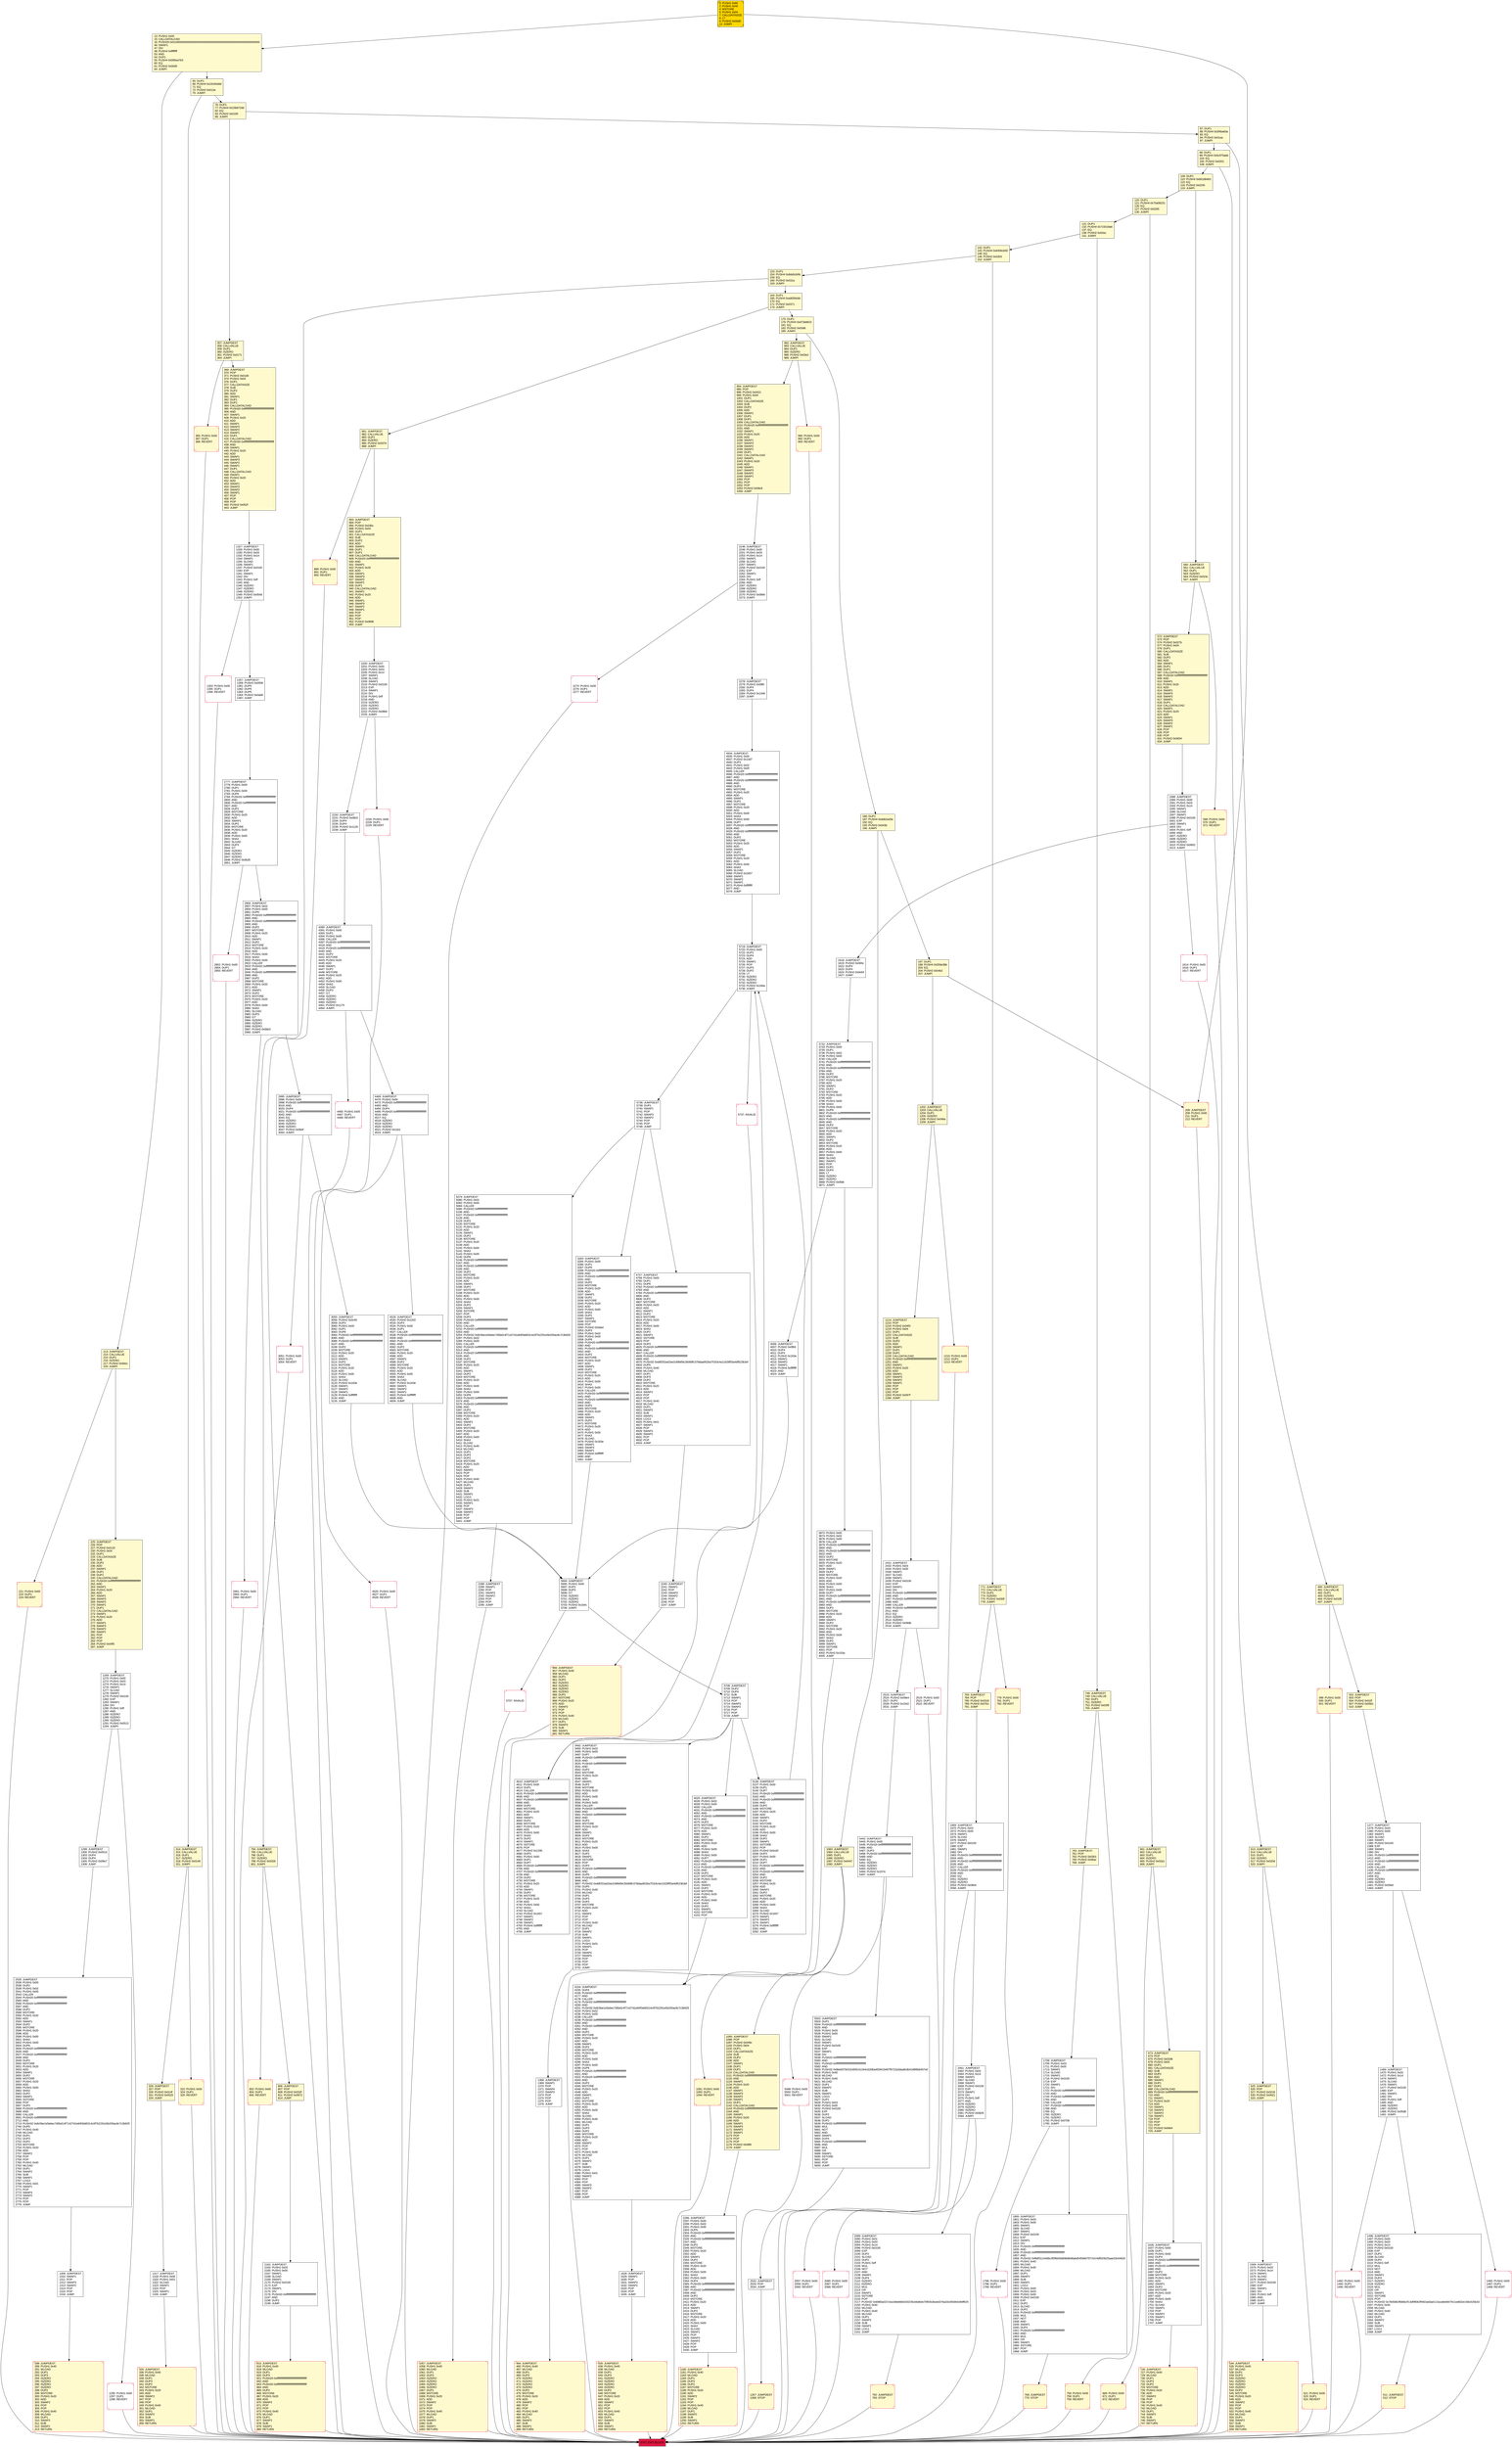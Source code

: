 digraph G {
bgcolor=transparent rankdir=UD;
node [shape=box style=filled color=black fillcolor=white fontname=arial fontcolor=black];
153 [label="153: DUP1\l154: PUSH4 0x8da5cb5b\l159: EQ\l160: PUSH2 0x031a\l163: JUMPI\l" fillcolor=lemonchiffon ];
4529 [label="4529: JUMPDEST\l4530: PUSH2 0x1202\l4533: DUP3\l4534: PUSH1 0x00\l4536: DUP1\l4537: CALLER\l4538: PUSH20 0xffffffffffffffffffffffffffffffffffffffff\l4559: AND\l4560: PUSH20 0xffffffffffffffffffffffffffffffffffffffff\l4581: AND\l4582: DUP2\l4583: MSTORE\l4584: PUSH1 0x20\l4586: ADD\l4587: SWAP1\l4588: DUP2\l4589: MSTORE\l4590: PUSH1 0x20\l4592: ADD\l4593: PUSH1 0x00\l4595: SHA3\l4596: SLOAD\l4597: PUSH2 0x163e\l4600: SWAP1\l4601: SWAP2\l4602: SWAP1\l4603: PUSH4 0xffffffff\l4608: AND\l4609: JUMP\l" ];
213 [label="213: JUMPDEST\l214: CALLVALUE\l215: DUP1\l216: ISZERO\l217: PUSH2 0x00e1\l220: JUMPI\l" fillcolor=lemonchiffon ];
1269 [label="1269: JUMPDEST\l1270: PUSH1 0x00\l1272: PUSH1 0x03\l1274: PUSH1 0x14\l1276: SWAP1\l1277: SLOAD\l1278: SWAP1\l1279: PUSH2 0x0100\l1282: EXP\l1283: SWAP1\l1284: DIV\l1285: PUSH1 0xff\l1287: AND\l1288: ISZERO\l1289: ISZERO\l1290: ISZERO\l1291: PUSH2 0x0513\l1294: JUMPI\l" ];
4525 [label="4525: PUSH1 0x00\l4527: DUP1\l4528: REVERT\l" shape=Msquare color=crimson ];
2991 [label="2991: PUSH1 0x00\l2993: DUP1\l2994: REVERT\l" shape=Msquare color=crimson ];
2226 [label="2226: PUSH1 0x00\l2228: DUP1\l2229: REVERT\l" shape=Msquare color=crimson ];
13 [label="13: PUSH1 0x00\l15: CALLDATALOAD\l16: PUSH29 0x0100000000000000000000000000000000000000000000000000000000\l46: SWAP1\l47: DIV\l48: PUSH4 0xffffffff\l53: AND\l54: DUP1\l55: PUSH4 0x095ea7b3\l60: EQ\l61: PUSH2 0x00d5\l64: JUMPI\l" fillcolor=lemonchiffon ];
175 [label="175: DUP1\l176: PUSH4 0xd73dd623\l181: EQ\l182: PUSH2 0x03d6\l185: JUMPI\l" fillcolor=lemonchiffon ];
1465 [label="1465: PUSH1 0x00\l1467: DUP1\l1468: REVERT\l" shape=Msquare color=crimson ];
513 [label="513: JUMPDEST\l514: CALLVALUE\l515: DUP1\l516: ISZERO\l517: PUSH2 0x020d\l520: JUMPI\l" fillcolor=lemonchiffon ];
1210 [label="1210: PUSH1 0x00\l1212: DUP1\l1213: REVERT\l" fillcolor=lemonchiffon shape=Msquare color=crimson ];
288 [label="288: JUMPDEST\l289: PUSH1 0x40\l291: MLOAD\l292: DUP1\l293: DUP3\l294: ISZERO\l295: ISZERO\l296: ISZERO\l297: ISZERO\l298: DUP2\l299: MSTORE\l300: PUSH1 0x20\l302: ADD\l303: SWAP2\l304: POP\l305: POP\l306: PUSH1 0x40\l308: MLOAD\l309: DUP1\l310: SWAP2\l311: SUB\l312: SWAP1\l313: RETURN\l" fillcolor=lemonchiffon shape=Msquare color=crimson ];
1057 [label="1057: JUMPDEST\l1058: PUSH1 0x40\l1060: MLOAD\l1061: DUP1\l1062: DUP3\l1063: ISZERO\l1064: ISZERO\l1065: ISZERO\l1066: ISZERO\l1067: DUP2\l1068: MSTORE\l1069: PUSH1 0x20\l1071: ADD\l1072: SWAP2\l1073: POP\l1074: POP\l1075: PUSH1 0x40\l1077: MLOAD\l1078: DUP1\l1079: SWAP2\l1080: SUB\l1081: SWAP1\l1082: RETURN\l" fillcolor=lemonchiffon shape=Msquare color=crimson ];
1368 [label="1368: JUMPDEST\l1369: SWAP1\l1370: POP\l1371: SWAP4\l1372: SWAP3\l1373: POP\l1374: POP\l1375: POP\l1376: JUMP\l" ];
4469 [label="4469: JUMPDEST\l4470: PUSH1 0x00\l4472: PUSH20 0xffffffffffffffffffffffffffffffffffffffff\l4493: AND\l4494: DUP4\l4495: PUSH20 0xffffffffffffffffffffffffffffffffffffffff\l4516: AND\l4517: EQ\l4518: ISZERO\l4519: ISZERO\l4520: ISZERO\l4521: PUSH2 0x11b1\l4524: JUMPI\l" ];
2535 [label="2535: JUMPDEST\l2536: PUSH1 0x00\l2538: DUP2\l2539: PUSH1 0x02\l2541: PUSH1 0x00\l2543: CALLER\l2544: PUSH20 0xffffffffffffffffffffffffffffffffffffffff\l2565: AND\l2566: PUSH20 0xffffffffffffffffffffffffffffffffffffffff\l2587: AND\l2588: DUP2\l2589: MSTORE\l2590: PUSH1 0x20\l2592: ADD\l2593: SWAP1\l2594: DUP2\l2595: MSTORE\l2596: PUSH1 0x20\l2598: ADD\l2599: PUSH1 0x00\l2601: SHA3\l2602: PUSH1 0x00\l2604: DUP6\l2605: PUSH20 0xffffffffffffffffffffffffffffffffffffffff\l2626: AND\l2627: PUSH20 0xffffffffffffffffffffffffffffffffffffffff\l2648: AND\l2649: DUP2\l2650: MSTORE\l2651: PUSH1 0x20\l2653: ADD\l2654: SWAP1\l2655: DUP2\l2656: MSTORE\l2657: PUSH1 0x20\l2659: ADD\l2660: PUSH1 0x00\l2662: SHA3\l2663: DUP2\l2664: SWAP1\l2665: SSTORE\l2666: POP\l2667: DUP3\l2668: PUSH20 0xffffffffffffffffffffffffffffffffffffffff\l2689: AND\l2690: CALLER\l2691: PUSH20 0xffffffffffffffffffffffffffffffffffffffff\l2712: AND\l2713: PUSH32 0x8c5be1e5ebec7d5bd14f71427d1e84f3dd0314c0f7b2291e5b200ac8c7c3b925\l2746: DUP5\l2747: PUSH1 0x40\l2749: MLOAD\l2750: DUP1\l2751: DUP3\l2752: DUP2\l2753: MSTORE\l2754: PUSH1 0x20\l2756: ADD\l2757: SWAP2\l2758: POP\l2759: POP\l2760: PUSH1 0x40\l2762: MLOAD\l2763: DUP1\l2764: SWAP2\l2765: SUB\l2766: SWAP1\l2767: LOG3\l2768: PUSH1 0x01\l2770: SWAP1\l2771: POP\l2772: SWAP3\l2773: SWAP2\l2774: POP\l2775: POP\l2776: JUMP\l" ];
164 [label="164: DUP1\l165: PUSH4 0xa9059cbb\l170: EQ\l171: PUSH2 0x0371\l174: JUMPI\l" fillcolor=lemonchiffon ];
673 [label="673: JUMPDEST\l674: POP\l675: PUSH2 0x02d6\l678: PUSH1 0x04\l680: DUP1\l681: CALLDATASIZE\l682: SUB\l683: DUP2\l684: ADD\l685: SWAP1\l686: DUP1\l687: DUP1\l688: CALLDATALOAD\l689: PUSH20 0xffffffffffffffffffffffffffffffffffffffff\l710: AND\l711: SWAP1\l712: PUSH1 0x20\l714: ADD\l715: SWAP1\l716: SWAP3\l717: SWAP2\l718: SWAP1\l719: POP\l720: POP\l721: POP\l722: PUSH2 0x0664\l725: JUMP\l" fillcolor=lemonchiffon ];
534 [label="534: JUMPDEST\l535: PUSH1 0x40\l537: MLOAD\l538: DUP1\l539: DUP3\l540: ISZERO\l541: ISZERO\l542: ISZERO\l543: ISZERO\l544: DUP2\l545: MSTORE\l546: PUSH1 0x20\l548: ADD\l549: SWAP2\l550: POP\l551: POP\l552: PUSH1 0x40\l554: MLOAD\l555: DUP1\l556: SWAP2\l557: SUB\l558: SWAP1\l559: RETURN\l" fillcolor=lemonchiffon shape=Msquare color=crimson ];
1708 [label="1708: JUMPDEST\l1709: PUSH1 0x03\l1711: PUSH1 0x00\l1713: SWAP1\l1714: SLOAD\l1715: SWAP1\l1716: PUSH2 0x0100\l1719: EXP\l1720: SWAP1\l1721: DIV\l1722: PUSH20 0xffffffffffffffffffffffffffffffffffffffff\l1743: AND\l1744: PUSH20 0xffffffffffffffffffffffffffffffffffffffff\l1765: AND\l1766: CALLER\l1767: PUSH20 0xffffffffffffffffffffffffffffffffffffffff\l1788: AND\l1789: EQ\l1790: ISZERO\l1791: ISZERO\l1792: PUSH2 0x0708\l1795: JUMPI\l" ];
1180 [label="1180: JUMPDEST\l1181: PUSH1 0x40\l1183: MLOAD\l1184: DUP1\l1185: DUP3\l1186: DUP2\l1187: MSTORE\l1188: PUSH1 0x20\l1190: ADD\l1191: SWAP2\l1192: POP\l1193: POP\l1194: PUSH1 0x40\l1196: MLOAD\l1197: DUP1\l1198: SWAP2\l1199: SUB\l1200: SWAP1\l1201: RETURN\l" fillcolor=lemonchiffon shape=Msquare color=crimson ];
4006 [label="4006: JUMPDEST\l4007: PUSH2 0x0fb9\l4010: DUP4\l4011: DUP3\l4012: PUSH2 0x163e\l4015: SWAP1\l4016: SWAP2\l4017: SWAP1\l4018: PUSH4 0xffffffff\l4023: AND\l4024: JUMP\l" ];
2278 [label="2278: JUMPDEST\l2279: PUSH2 0x08f0\l2282: DUP4\l2283: DUP4\l2284: PUSH2 0x1346\l2287: JUMP\l" ];
771 [label="771: JUMPDEST\l772: CALLVALUE\l773: DUP1\l774: ISZERO\l775: PUSH2 0x030f\l778: JUMPI\l" fillcolor=lemonchiffon ];
1377 [label="1377: JUMPDEST\l1378: PUSH1 0x03\l1380: PUSH1 0x00\l1382: SWAP1\l1383: SLOAD\l1384: SWAP1\l1385: PUSH2 0x0100\l1388: EXP\l1389: SWAP1\l1390: DIV\l1391: PUSH20 0xffffffffffffffffffffffffffffffffffffffff\l1412: AND\l1413: PUSH20 0xffffffffffffffffffffffffffffffffffffffff\l1434: AND\l1435: CALLER\l1436: PUSH20 0xffffffffffffffffffffffffffffffffffffffff\l1457: AND\l1458: EQ\l1459: ISZERO\l1460: ISZERO\l1461: PUSH2 0x05bd\l1464: JUMPI\l" ];
5079 [label="5079: JUMPDEST\l5080: PUSH1 0x02\l5082: PUSH1 0x00\l5084: CALLER\l5085: PUSH20 0xffffffffffffffffffffffffffffffffffffffff\l5106: AND\l5107: PUSH20 0xffffffffffffffffffffffffffffffffffffffff\l5128: AND\l5129: DUP2\l5130: MSTORE\l5131: PUSH1 0x20\l5133: ADD\l5134: SWAP1\l5135: DUP2\l5136: MSTORE\l5137: PUSH1 0x20\l5139: ADD\l5140: PUSH1 0x00\l5142: SHA3\l5143: PUSH1 0x00\l5145: DUP6\l5146: PUSH20 0xffffffffffffffffffffffffffffffffffffffff\l5167: AND\l5168: PUSH20 0xffffffffffffffffffffffffffffffffffffffff\l5189: AND\l5190: DUP2\l5191: MSTORE\l5192: PUSH1 0x20\l5194: ADD\l5195: SWAP1\l5196: DUP2\l5197: MSTORE\l5198: PUSH1 0x20\l5200: ADD\l5201: PUSH1 0x00\l5203: SHA3\l5204: DUP2\l5205: SWAP1\l5206: SSTORE\l5207: POP\l5208: DUP3\l5209: PUSH20 0xffffffffffffffffffffffffffffffffffffffff\l5230: AND\l5231: CALLER\l5232: PUSH20 0xffffffffffffffffffffffffffffffffffffffff\l5253: AND\l5254: PUSH32 0x8c5be1e5ebec7d5bd14f71427d1e84f3dd0314c0f7b2291e5b200ac8c7c3b925\l5287: PUSH1 0x02\l5289: PUSH1 0x00\l5291: CALLER\l5292: PUSH20 0xffffffffffffffffffffffffffffffffffffffff\l5313: AND\l5314: PUSH20 0xffffffffffffffffffffffffffffffffffffffff\l5335: AND\l5336: DUP2\l5337: MSTORE\l5338: PUSH1 0x20\l5340: ADD\l5341: SWAP1\l5342: DUP2\l5343: MSTORE\l5344: PUSH1 0x20\l5346: ADD\l5347: PUSH1 0x00\l5349: SHA3\l5350: PUSH1 0x00\l5352: DUP8\l5353: PUSH20 0xffffffffffffffffffffffffffffffffffffffff\l5374: AND\l5375: PUSH20 0xffffffffffffffffffffffffffffffffffffffff\l5396: AND\l5397: DUP2\l5398: MSTORE\l5399: PUSH1 0x20\l5401: ADD\l5402: SWAP1\l5403: DUP2\l5404: MSTORE\l5405: PUSH1 0x20\l5407: ADD\l5408: PUSH1 0x00\l5410: SHA3\l5411: SLOAD\l5412: PUSH1 0x40\l5414: MLOAD\l5415: DUP1\l5416: DUP3\l5417: DUP2\l5418: MSTORE\l5419: PUSH1 0x20\l5421: ADD\l5422: SWAP2\l5423: POP\l5424: POP\l5425: PUSH1 0x40\l5427: MLOAD\l5428: DUP1\l5429: SWAP2\l5430: SUB\l5431: SWAP1\l5432: LOG3\l5433: PUSH1 0x01\l5435: SWAP1\l5436: POP\l5437: SWAP3\l5438: SWAP2\l5439: POP\l5440: POP\l5441: JUMP\l" ];
669 [label="669: PUSH1 0x00\l671: DUP1\l672: REVERT\l" fillcolor=lemonchiffon shape=Msquare color=crimson ];
2089 [label="2089: JUMPDEST\l2090: PUSH1 0x01\l2092: PUSH1 0x03\l2094: PUSH1 0x14\l2096: PUSH2 0x0100\l2099: EXP\l2100: DUP2\l2101: SLOAD\l2102: DUP2\l2103: PUSH1 0xff\l2105: MUL\l2106: NOT\l2107: AND\l2108: SWAP1\l2109: DUP4\l2110: ISZERO\l2111: ISZERO\l2112: MUL\l2113: OR\l2114: SWAP1\l2115: SSTORE\l2116: POP\l2117: PUSH32 0x6985a02210a168e66602d3235cb6db0e70f92b3ba4d376a33c0f3d9434bff625\l2150: PUSH1 0x40\l2152: MLOAD\l2153: PUSH1 0x40\l2155: MLOAD\l2156: DUP1\l2157: SWAP2\l2158: SUB\l2159: SWAP1\l2160: LOG1\l2161: JUMP\l" ];
3283 [label="3283: JUMPDEST\l3284: PUSH1 0x00\l3286: DUP1\l3287: DUP6\l3288: PUSH20 0xffffffffffffffffffffffffffffffffffffffff\l3309: AND\l3310: PUSH20 0xffffffffffffffffffffffffffffffffffffffff\l3331: AND\l3332: DUP2\l3333: MSTORE\l3334: PUSH1 0x20\l3336: ADD\l3337: SWAP1\l3338: DUP2\l3339: MSTORE\l3340: PUSH1 0x20\l3342: ADD\l3343: PUSH1 0x00\l3345: SHA3\l3346: DUP2\l3347: SWAP1\l3348: SSTORE\l3349: POP\l3350: PUSH2 0x0da4\l3353: DUP3\l3354: PUSH1 0x02\l3356: PUSH1 0x00\l3358: DUP8\l3359: PUSH20 0xffffffffffffffffffffffffffffffffffffffff\l3380: AND\l3381: PUSH20 0xffffffffffffffffffffffffffffffffffffffff\l3402: AND\l3403: DUP2\l3404: MSTORE\l3405: PUSH1 0x20\l3407: ADD\l3408: SWAP1\l3409: DUP2\l3410: MSTORE\l3411: PUSH1 0x20\l3413: ADD\l3414: PUSH1 0x00\l3416: SHA3\l3417: PUSH1 0x00\l3419: CALLER\l3420: PUSH20 0xffffffffffffffffffffffffffffffffffffffff\l3441: AND\l3442: PUSH20 0xffffffffffffffffffffffffffffffffffffffff\l3463: AND\l3464: DUP2\l3465: MSTORE\l3466: PUSH1 0x20\l3468: ADD\l3469: SWAP1\l3470: DUP2\l3471: MSTORE\l3472: PUSH1 0x20\l3474: ADD\l3475: PUSH1 0x00\l3477: SHA3\l3478: SLOAD\l3479: PUSH2 0x163e\l3482: SWAP1\l3483: SWAP2\l3484: SWAP1\l3485: PUSH4 0xffffffff\l3490: AND\l3491: JUMP\l" ];
87 [label="87: DUP1\l88: PUSH4 0x3f4ba83a\l93: EQ\l94: PUSH2 0x01ea\l97: JUMPI\l" fillcolor=lemonchiffon ];
2995 [label="2995: JUMPDEST\l2996: PUSH1 0x00\l2998: PUSH20 0xffffffffffffffffffffffffffffffffffffffff\l3019: AND\l3020: DUP4\l3021: PUSH20 0xffffffffffffffffffffffffffffffffffffffff\l3042: AND\l3043: EQ\l3044: ISZERO\l3045: ISZERO\l3046: ISZERO\l3047: PUSH2 0x0bef\l3050: JUMPI\l" ];
369 [label="369: JUMPDEST\l370: POP\l371: PUSH2 0x01d0\l374: PUSH1 0x04\l376: DUP1\l377: CALLDATASIZE\l378: SUB\l379: DUP2\l380: ADD\l381: SWAP1\l382: DUP1\l383: DUP1\l384: CALLDATALOAD\l385: PUSH20 0xffffffffffffffffffffffffffffffffffffffff\l406: AND\l407: SWAP1\l408: PUSH1 0x20\l410: ADD\l411: SWAP1\l412: SWAP3\l413: SWAP2\l414: SWAP1\l415: DUP1\l416: CALLDATALOAD\l417: PUSH20 0xffffffffffffffffffffffffffffffffffffffff\l438: AND\l439: SWAP1\l440: PUSH1 0x20\l442: ADD\l443: SWAP1\l444: SWAP3\l445: SWAP2\l446: SWAP1\l447: DUP1\l448: CALLDATALOAD\l449: SWAP1\l450: PUSH1 0x20\l452: ADD\l453: SWAP1\l454: SWAP3\l455: SWAP2\l456: SWAP1\l457: POP\l458: POP\l459: POP\l460: PUSH2 0x052f\l463: JUMP\l" fillcolor=lemonchiffon ];
2274 [label="2274: PUSH1 0x00\l2276: DUP1\l2277: REVERT\l" shape=Msquare color=crimson ];
994 [label="994: JUMPDEST\l995: POP\l996: PUSH2 0x0421\l999: PUSH1 0x04\l1001: DUP1\l1002: CALLDATASIZE\l1003: SUB\l1004: DUP2\l1005: ADD\l1006: SWAP1\l1007: DUP1\l1008: DUP1\l1009: CALLDATALOAD\l1010: PUSH20 0xffffffffffffffffffffffffffffffffffffffff\l1031: AND\l1032: SWAP1\l1033: PUSH1 0x20\l1035: ADD\l1036: SWAP1\l1037: SWAP3\l1038: SWAP2\l1039: SWAP1\l1040: DUP1\l1041: CALLDATALOAD\l1042: SWAP1\l1043: PUSH1 0x20\l1045: ADD\l1046: SWAP1\l1047: SWAP3\l1048: SWAP2\l1049: SWAP1\l1050: POP\l1051: POP\l1052: POP\l1053: PUSH2 0x08c8\l1056: JUMP\l" fillcolor=lemonchiffon ];
2777 [label="2777: JUMPDEST\l2778: PUSH1 0x00\l2780: DUP1\l2781: PUSH1 0x00\l2783: DUP6\l2784: PUSH20 0xffffffffffffffffffffffffffffffffffffffff\l2805: AND\l2806: PUSH20 0xffffffffffffffffffffffffffffffffffffffff\l2827: AND\l2828: DUP2\l2829: MSTORE\l2830: PUSH1 0x20\l2832: ADD\l2833: SWAP1\l2834: DUP2\l2835: MSTORE\l2836: PUSH1 0x20\l2838: ADD\l2839: PUSH1 0x00\l2841: SHA3\l2842: SLOAD\l2843: DUP3\l2844: GT\l2845: ISZERO\l2846: ISZERO\l2847: ISZERO\l2848: PUSH2 0x0b28\l2851: JUMPI\l" ];
635 [label="635: JUMPDEST\l636: PUSH1 0x40\l638: MLOAD\l639: DUP1\l640: DUP3\l641: ISZERO\l642: ISZERO\l643: ISZERO\l644: ISZERO\l645: DUP2\l646: MSTORE\l647: PUSH1 0x20\l649: ADD\l650: SWAP2\l651: POP\l652: POP\l653: PUSH1 0x40\l655: MLOAD\l656: DUP1\l657: SWAP2\l658: SUB\l659: SWAP1\l660: RETURN\l" fillcolor=lemonchiffon shape=Msquare color=crimson ];
1569 [label="1569: JUMPDEST\l1570: PUSH1 0x03\l1572: PUSH1 0x14\l1574: SWAP1\l1575: SLOAD\l1576: SWAP1\l1577: PUSH2 0x0100\l1580: EXP\l1581: SWAP1\l1582: DIV\l1583: PUSH1 0xff\l1585: AND\l1586: DUP2\l1587: JUMP\l" ];
3051 [label="3051: PUSH1 0x00\l3053: DUP1\l3054: REVERT\l" shape=Msquare color=crimson ];
3055 [label="3055: JUMPDEST\l3056: PUSH2 0x0c40\l3059: DUP3\l3060: PUSH1 0x00\l3062: DUP1\l3063: DUP8\l3064: PUSH20 0xffffffffffffffffffffffffffffffffffffffff\l3085: AND\l3086: PUSH20 0xffffffffffffffffffffffffffffffffffffffff\l3107: AND\l3108: DUP2\l3109: MSTORE\l3110: PUSH1 0x20\l3112: ADD\l3113: SWAP1\l3114: DUP2\l3115: MSTORE\l3116: PUSH1 0x20\l3118: ADD\l3119: PUSH1 0x00\l3121: SHA3\l3122: SLOAD\l3123: PUSH2 0x163e\l3126: SWAP1\l3127: SWAP2\l3128: SWAP1\l3129: PUSH4 0xffffffff\l3134: AND\l3135: JUMP\l" ];
4757 [label="4757: JUMPDEST\l4758: PUSH1 0x00\l4760: DUP1\l4761: DUP6\l4762: PUSH20 0xffffffffffffffffffffffffffffffffffffffff\l4783: AND\l4784: PUSH20 0xffffffffffffffffffffffffffffffffffffffff\l4805: AND\l4806: DUP2\l4807: MSTORE\l4808: PUSH1 0x20\l4810: ADD\l4811: SWAP1\l4812: DUP2\l4813: MSTORE\l4814: PUSH1 0x20\l4816: ADD\l4817: PUSH1 0x00\l4819: SHA3\l4820: DUP2\l4821: SWAP1\l4822: SSTORE\l4823: POP\l4824: DUP3\l4825: PUSH20 0xffffffffffffffffffffffffffffffffffffffff\l4846: AND\l4847: CALLER\l4848: PUSH20 0xffffffffffffffffffffffffffffffffffffffff\l4869: AND\l4870: PUSH32 0xddf252ad1be2c89b69c2b068fc378daa952ba7f163c4a11628f55a4df523b3ef\l4903: DUP5\l4904: PUSH1 0x40\l4906: MLOAD\l4907: DUP1\l4908: DUP3\l4909: DUP2\l4910: MSTORE\l4911: PUSH1 0x20\l4913: ADD\l4914: SWAP2\l4915: POP\l4916: POP\l4917: PUSH1 0x40\l4919: MLOAD\l4920: DUP1\l4921: SWAP2\l4922: SUB\l4923: SWAP1\l4924: LOG3\l4925: PUSH1 0x01\l4927: SWAP1\l4928: POP\l4929: SWAP3\l4930: SWAP2\l4931: POP\l4932: POP\l4933: JUMP\l" ];
2288 [label="2288: JUMPDEST\l2289: SWAP1\l2290: POP\l2291: SWAP3\l2292: SWAP2\l2293: POP\l2294: POP\l2295: JUMP\l" ];
498 [label="498: PUSH1 0x00\l500: DUP1\l501: REVERT\l" fillcolor=lemonchiffon shape=Msquare color=crimson ];
3492 [label="3492: JUMPDEST\l3493: PUSH1 0x02\l3495: PUSH1 0x00\l3497: DUP7\l3498: PUSH20 0xffffffffffffffffffffffffffffffffffffffff\l3519: AND\l3520: PUSH20 0xffffffffffffffffffffffffffffffffffffffff\l3541: AND\l3542: DUP2\l3543: MSTORE\l3544: PUSH1 0x20\l3546: ADD\l3547: SWAP1\l3548: DUP2\l3549: MSTORE\l3550: PUSH1 0x20\l3552: ADD\l3553: PUSH1 0x00\l3555: SHA3\l3556: PUSH1 0x00\l3558: CALLER\l3559: PUSH20 0xffffffffffffffffffffffffffffffffffffffff\l3580: AND\l3581: PUSH20 0xffffffffffffffffffffffffffffffffffffffff\l3602: AND\l3603: DUP2\l3604: MSTORE\l3605: PUSH1 0x20\l3607: ADD\l3608: SWAP1\l3609: DUP2\l3610: MSTORE\l3611: PUSH1 0x20\l3613: ADD\l3614: PUSH1 0x00\l3616: SHA3\l3617: DUP2\l3618: SWAP1\l3619: SSTORE\l3620: POP\l3621: DUP3\l3622: PUSH20 0xffffffffffffffffffffffffffffffffffffffff\l3643: AND\l3644: DUP5\l3645: PUSH20 0xffffffffffffffffffffffffffffffffffffffff\l3666: AND\l3667: PUSH32 0xddf252ad1be2c89b69c2b068fc378daa952ba7f163c4a11628f55a4df523b3ef\l3700: DUP5\l3701: PUSH1 0x40\l3703: MLOAD\l3704: DUP1\l3705: DUP3\l3706: DUP2\l3707: MSTORE\l3708: PUSH1 0x20\l3710: ADD\l3711: SWAP2\l3712: POP\l3713: POP\l3714: PUSH1 0x40\l3716: MLOAD\l3717: DUP1\l3718: SWAP2\l3719: SUB\l3720: SWAP1\l3721: LOG3\l3722: PUSH1 0x01\l3724: SWAP1\l3725: POP\l3726: SWAP4\l3727: SWAP3\l3728: POP\l3729: POP\l3730: POP\l3731: JUMP\l" ];
756 [label="756: PUSH1 0x00\l758: DUP1\l759: REVERT\l" fillcolor=lemonchiffon shape=Msquare color=crimson ];
760 [label="760: JUMPDEST\l761: POP\l762: PUSH2 0x0301\l765: PUSH2 0x06ac\l768: JUMP\l" fillcolor=lemonchiffon ];
2200 [label="2200: JUMPDEST\l2201: PUSH1 0x00\l2203: PUSH1 0x03\l2205: PUSH1 0x14\l2207: SWAP1\l2208: SLOAD\l2209: SWAP1\l2210: PUSH2 0x0100\l2213: EXP\l2214: SWAP1\l2215: DIV\l2216: PUSH1 0xff\l2218: AND\l2219: ISZERO\l2220: ISZERO\l2221: ISZERO\l2222: PUSH2 0x08b6\l2225: JUMPI\l" ];
357 [label="357: JUMPDEST\l358: CALLVALUE\l359: DUP1\l360: ISZERO\l361: PUSH2 0x0171\l364: JUMPI\l" fillcolor=lemonchiffon ];
4610 [label="4610: JUMPDEST\l4611: PUSH1 0x00\l4613: DUP1\l4614: CALLER\l4615: PUSH20 0xffffffffffffffffffffffffffffffffffffffff\l4636: AND\l4637: PUSH20 0xffffffffffffffffffffffffffffffffffffffff\l4658: AND\l4659: DUP2\l4660: MSTORE\l4661: PUSH1 0x20\l4663: ADD\l4664: SWAP1\l4665: DUP2\l4666: MSTORE\l4667: PUSH1 0x20\l4669: ADD\l4670: PUSH1 0x00\l4672: SHA3\l4673: DUP2\l4674: SWAP1\l4675: SSTORE\l4676: POP\l4677: PUSH2 0x1295\l4680: DUP3\l4681: PUSH1 0x00\l4683: DUP1\l4684: DUP7\l4685: PUSH20 0xffffffffffffffffffffffffffffffffffffffff\l4706: AND\l4707: PUSH20 0xffffffffffffffffffffffffffffffffffffffff\l4728: AND\l4729: DUP2\l4730: MSTORE\l4731: PUSH1 0x20\l4733: ADD\l4734: SWAP1\l4735: DUP2\l4736: MSTORE\l4737: PUSH1 0x20\l4739: ADD\l4740: PUSH1 0x00\l4742: SHA3\l4743: SLOAD\l4744: PUSH2 0x1657\l4747: SWAP1\l4748: SWAP2\l4749: SWAP1\l4750: PUSH4 0xffffffff\l4755: AND\l4756: JUMP\l" ];
881 [label="881: JUMPDEST\l882: CALLVALUE\l883: DUP1\l884: ISZERO\l885: PUSH2 0x037d\l888: JUMPI\l" fillcolor=lemonchiffon ];
109 [label="109: DUP1\l110: PUSH4 0x66188463\l115: EQ\l116: PUSH2 0x0230\l119: JUMPI\l" fillcolor=lemonchiffon ];
2240 [label="2240: JUMPDEST\l2241: SWAP1\l2242: POP\l2243: SWAP3\l2244: SWAP2\l2245: POP\l2246: POP\l2247: JUMP\l" ];
2296 [label="2296: JUMPDEST\l2297: PUSH1 0x00\l2299: PUSH1 0x02\l2301: PUSH1 0x00\l2303: DUP5\l2304: PUSH20 0xffffffffffffffffffffffffffffffffffffffff\l2325: AND\l2326: PUSH20 0xffffffffffffffffffffffffffffffffffffffff\l2347: AND\l2348: DUP2\l2349: MSTORE\l2350: PUSH1 0x20\l2352: ADD\l2353: SWAP1\l2354: DUP2\l2355: MSTORE\l2356: PUSH1 0x20\l2358: ADD\l2359: PUSH1 0x00\l2361: SHA3\l2362: PUSH1 0x00\l2364: DUP4\l2365: PUSH20 0xffffffffffffffffffffffffffffffffffffffff\l2386: AND\l2387: PUSH20 0xffffffffffffffffffffffffffffffffffffffff\l2408: AND\l2409: DUP2\l2410: MSTORE\l2411: PUSH1 0x20\l2413: ADD\l2414: SWAP1\l2415: DUP2\l2416: MSTORE\l2417: PUSH1 0x20\l2419: ADD\l2420: PUSH1 0x00\l2422: SHA3\l2423: SLOAD\l2424: SWAP1\l2425: POP\l2426: SWAP3\l2427: SWAP2\l2428: POP\l2429: POP\l2430: JUMP\l" ];
0 [label="0: PUSH1 0x80\l2: PUSH1 0x40\l4: MSTORE\l5: PUSH1 0x04\l7: CALLDATASIZE\l8: LT\l9: PUSH2 0x00d0\l12: JUMPI\l" fillcolor=lemonchiffon shape=Msquare fillcolor=gold ];
1095 [label="1095: JUMPDEST\l1096: POP\l1097: PUSH2 0x049c\l1100: PUSH1 0x04\l1102: DUP1\l1103: CALLDATASIZE\l1104: SUB\l1105: DUP2\l1106: ADD\l1107: SWAP1\l1108: DUP1\l1109: DUP1\l1110: CALLDATALOAD\l1111: PUSH20 0xffffffffffffffffffffffffffffffffffffffff\l1132: AND\l1133: SWAP1\l1134: PUSH1 0x20\l1136: ADD\l1137: SWAP1\l1138: SWAP3\l1139: SWAP2\l1140: SWAP1\l1141: DUP1\l1142: CALLDATALOAD\l1143: PUSH20 0xffffffffffffffffffffffffffffffffffffffff\l1164: AND\l1165: SWAP1\l1166: PUSH1 0x20\l1168: ADD\l1169: SWAP1\l1170: SWAP3\l1171: SWAP2\l1172: SWAP1\l1173: POP\l1174: POP\l1175: POP\l1176: PUSH2 0x08f8\l1179: JUMP\l" fillcolor=lemonchiffon ];
1202 [label="1202: JUMPDEST\l1203: CALLVALUE\l1204: DUP1\l1205: ISZERO\l1206: PUSH2 0x04be\l1209: JUMPI\l" fillcolor=lemonchiffon ];
726 [label="726: JUMPDEST\l727: PUSH1 0x40\l729: MLOAD\l730: DUP1\l731: DUP3\l732: DUP2\l733: MSTORE\l734: PUSH1 0x20\l736: ADD\l737: SWAP2\l738: POP\l739: POP\l740: PUSH1 0x40\l742: MLOAD\l743: DUP1\l744: SWAP2\l745: SUB\l746: SWAP1\l747: RETURN\l" fillcolor=lemonchiffon shape=Msquare color=crimson ];
120 [label="120: DUP1\l121: PUSH4 0x70a08231\l126: EQ\l127: PUSH2 0x0295\l130: JUMPI\l" fillcolor=lemonchiffon ];
1267 [label="1267: JUMPDEST\l1268: STOP\l" fillcolor=lemonchiffon shape=Msquare color=crimson ];
893 [label="893: JUMPDEST\l894: POP\l895: PUSH2 0x03bc\l898: PUSH1 0x04\l900: DUP1\l901: CALLDATASIZE\l902: SUB\l903: DUP2\l904: ADD\l905: SWAP1\l906: DUP1\l907: DUP1\l908: CALLDATALOAD\l909: PUSH20 0xffffffffffffffffffffffffffffffffffffffff\l930: AND\l931: SWAP1\l932: PUSH1 0x20\l934: ADD\l935: SWAP1\l936: SWAP3\l937: SWAP2\l938: SWAP1\l939: DUP1\l940: CALLDATALOAD\l941: SWAP1\l942: PUSH1 0x20\l944: ADD\l945: SWAP1\l946: SWAP3\l947: SWAP2\l948: SWAP1\l949: POP\l950: POP\l951: POP\l952: PUSH2 0x0898\l955: JUMP\l" fillcolor=lemonchiffon ];
1299 [label="1299: JUMPDEST\l1300: PUSH2 0x051d\l1303: DUP4\l1304: DUP4\l1305: PUSH2 0x09e7\l1308: JUMP\l" ];
5738 [label="5738: JUMPDEST\l5739: DUP1\l5740: SWAP1\l5741: POP\l5742: SWAP3\l5743: SWAP2\l5744: POP\l5745: POP\l5746: JUMP\l" ];
511 [label="511: JUMPDEST\l512: STOP\l" fillcolor=lemonchiffon shape=Msquare color=crimson ];
982 [label="982: JUMPDEST\l983: CALLVALUE\l984: DUP1\l985: ISZERO\l986: PUSH2 0x03e2\l989: JUMPI\l" fillcolor=lemonchiffon ];
572 [label="572: JUMPDEST\l573: POP\l574: PUSH2 0x027b\l577: PUSH1 0x04\l579: DUP1\l580: CALLDATASIZE\l581: SUB\l582: DUP2\l583: ADD\l584: SWAP1\l585: DUP1\l586: DUP1\l587: CALLDATALOAD\l588: PUSH20 0xffffffffffffffffffffffffffffffffffffffff\l609: AND\l610: SWAP1\l611: PUSH1 0x20\l613: ADD\l614: SWAP1\l615: SWAP3\l616: SWAP2\l617: SWAP1\l618: DUP1\l619: CALLDATALOAD\l620: SWAP1\l621: PUSH1 0x20\l623: ADD\l624: SWAP1\l625: SWAP3\l626: SWAP2\l627: SWAP1\l628: POP\l629: POP\l630: POP\l631: PUSH2 0x0634\l634: JUMP\l" fillcolor=lemonchiffon ];
5694 [label="5694: JUMPDEST\l5695: PUSH1 0x00\l5697: DUP3\l5698: DUP3\l5699: GT\l5700: ISZERO\l5701: ISZERO\l5702: ISZERO\l5703: PUSH2 0x164c\l5706: JUMPI\l" ];
5747 [label="5747: EXIT BLOCK\l" fillcolor=crimson ];
1469 [label="1469: JUMPDEST\l1470: PUSH1 0x03\l1472: PUSH1 0x14\l1474: SWAP1\l1475: SLOAD\l1476: SWAP1\l1477: PUSH2 0x0100\l1480: EXP\l1481: SWAP1\l1482: DIV\l1483: PUSH1 0xff\l1485: AND\l1486: ISZERO\l1487: ISZERO\l1488: PUSH2 0x05d8\l1491: JUMPI\l" ];
1492 [label="1492: PUSH1 0x00\l1494: DUP1\l1495: REVERT\l" shape=Msquare color=crimson ];
5708 [label="5708: JUMPDEST\l5709: DUP2\l5710: DUP4\l5711: SUB\l5712: SWAP1\l5713: POP\l5714: SWAP3\l5715: SWAP2\l5716: POP\l5717: POP\l5718: JUMP\l" ];
2519 [label="2519: PUSH1 0x00\l2521: DUP1\l2522: REVERT\l" shape=Msquare color=crimson ];
98 [label="98: DUP1\l99: PUSH4 0x5c975abb\l104: EQ\l105: PUSH2 0x0201\l108: JUMPI\l" fillcolor=lemonchiffon ];
2061 [label="2061: JUMPDEST\l2062: PUSH1 0x03\l2064: PUSH1 0x14\l2066: SWAP1\l2067: SLOAD\l2068: SWAP1\l2069: PUSH2 0x0100\l2072: EXP\l2073: SWAP1\l2074: DIV\l2075: PUSH1 0xff\l2077: AND\l2078: ISZERO\l2079: ISZERO\l2080: ISZERO\l2081: PUSH2 0x0829\l2084: JUMPI\l" ];
221 [label="221: PUSH1 0x00\l223: DUP1\l224: REVERT\l" fillcolor=lemonchiffon shape=Msquare color=crimson ];
1588 [label="1588: JUMPDEST\l1589: PUSH1 0x00\l1591: PUSH1 0x03\l1593: PUSH1 0x14\l1595: SWAP1\l1596: SLOAD\l1597: SWAP1\l1598: PUSH2 0x0100\l1601: EXP\l1602: SWAP1\l1603: DIV\l1604: PUSH1 0xff\l1606: AND\l1607: ISZERO\l1608: ISZERO\l1609: ISZERO\l1610: PUSH2 0x0652\l1613: JUMPI\l" ];
815 [label="815: JUMPDEST\l816: PUSH1 0x40\l818: MLOAD\l819: DUP1\l820: DUP3\l821: PUSH20 0xffffffffffffffffffffffffffffffffffffffff\l842: AND\l843: PUSH20 0xffffffffffffffffffffffffffffffffffffffff\l864: AND\l865: DUP2\l866: MSTORE\l867: PUSH1 0x20\l869: ADD\l870: SWAP2\l871: POP\l872: POP\l873: PUSH1 0x40\l875: MLOAD\l876: DUP1\l877: SWAP2\l878: SUB\l879: SWAP1\l880: RETURN\l" fillcolor=lemonchiffon shape=Msquare color=crimson ];
4025 [label="4025: JUMPDEST\l4026: PUSH1 0x02\l4028: PUSH1 0x00\l4030: CALLER\l4031: PUSH20 0xffffffffffffffffffffffffffffffffffffffff\l4052: AND\l4053: PUSH20 0xffffffffffffffffffffffffffffffffffffffff\l4074: AND\l4075: DUP2\l4076: MSTORE\l4077: PUSH1 0x20\l4079: ADD\l4080: SWAP1\l4081: DUP2\l4082: MSTORE\l4083: PUSH1 0x20\l4085: ADD\l4086: PUSH1 0x00\l4088: SHA3\l4089: PUSH1 0x00\l4091: DUP7\l4092: PUSH20 0xffffffffffffffffffffffffffffffffffffffff\l4113: AND\l4114: PUSH20 0xffffffffffffffffffffffffffffffffffffffff\l4135: AND\l4136: DUP2\l4137: MSTORE\l4138: PUSH1 0x20\l4140: ADD\l4141: SWAP1\l4142: DUP2\l4143: MSTORE\l4144: PUSH1 0x20\l4146: ADD\l4147: PUSH1 0x00\l4149: SHA3\l4150: DUP2\l4151: SWAP1\l4152: SSTORE\l4153: POP\l" ];
990 [label="990: PUSH1 0x00\l992: DUP1\l993: REVERT\l" fillcolor=lemonchiffon shape=Msquare color=crimson ];
956 [label="956: JUMPDEST\l957: PUSH1 0x40\l959: MLOAD\l960: DUP1\l961: DUP3\l962: ISZERO\l963: ISZERO\l964: ISZERO\l965: ISZERO\l966: DUP2\l967: MSTORE\l968: PUSH1 0x20\l970: ADD\l971: SWAP2\l972: POP\l973: POP\l974: PUSH1 0x40\l976: MLOAD\l977: DUP1\l978: SWAP2\l979: SUB\l980: SWAP1\l981: RETURN\l" fillcolor=lemonchiffon shape=Msquare color=crimson ];
1800 [label="1800: JUMPDEST\l1801: PUSH1 0x03\l1803: PUSH1 0x00\l1805: SWAP1\l1806: SLOAD\l1807: SWAP1\l1808: PUSH2 0x0100\l1811: EXP\l1812: SWAP1\l1813: DIV\l1814: PUSH20 0xffffffffffffffffffffffffffffffffffffffff\l1835: AND\l1836: PUSH20 0xffffffffffffffffffffffffffffffffffffffff\l1857: AND\l1858: PUSH32 0xf8df31144d9c2f0f6b59d69b8b98abd5459d07f2742c4df920b25aae33c64820\l1891: PUSH1 0x40\l1893: MLOAD\l1894: PUSH1 0x40\l1896: MLOAD\l1897: DUP1\l1898: SWAP2\l1899: SUB\l1900: SWAP1\l1901: LOG2\l1902: PUSH1 0x00\l1904: PUSH1 0x03\l1906: PUSH1 0x00\l1908: PUSH2 0x0100\l1911: EXP\l1912: DUP2\l1913: SLOAD\l1914: DUP2\l1915: PUSH20 0xffffffffffffffffffffffffffffffffffffffff\l1936: MUL\l1937: NOT\l1938: AND\l1939: SWAP1\l1940: DUP4\l1941: PUSH20 0xffffffffffffffffffffffffffffffffffffffff\l1962: AND\l1963: MUL\l1964: OR\l1965: SWAP1\l1966: SSTORE\l1967: POP\l1968: JUMP\l" ];
5502 [label="5502: JUMPDEST\l5503: DUP1\l5504: PUSH20 0xffffffffffffffffffffffffffffffffffffffff\l5525: AND\l5526: PUSH1 0x03\l5528: PUSH1 0x00\l5530: SWAP1\l5531: SLOAD\l5532: SWAP1\l5533: PUSH2 0x0100\l5536: EXP\l5537: SWAP1\l5538: DIV\l5539: PUSH20 0xffffffffffffffffffffffffffffffffffffffff\l5560: AND\l5561: PUSH20 0xffffffffffffffffffffffffffffffffffffffff\l5582: AND\l5583: PUSH32 0x8be0079c531659141344cd1fd0a4f28419497f9722a3daafe3b4186f6b6457e0\l5616: PUSH1 0x40\l5618: MLOAD\l5619: PUSH1 0x40\l5621: MLOAD\l5622: DUP1\l5623: SWAP2\l5624: SUB\l5625: SWAP1\l5626: LOG3\l5627: DUP1\l5628: PUSH1 0x03\l5630: PUSH1 0x00\l5632: PUSH2 0x0100\l5635: EXP\l5636: DUP2\l5637: SLOAD\l5638: DUP2\l5639: PUSH20 0xffffffffffffffffffffffffffffffffffffffff\l5660: MUL\l5661: NOT\l5662: AND\l5663: SWAP1\l5664: DUP4\l5665: PUSH20 0xffffffffffffffffffffffffffffffffffffffff\l5686: AND\l5687: MUL\l5688: OR\l5689: SWAP1\l5690: SSTORE\l5691: POP\l5692: POP\l5693: JUMP\l" ];
490 [label="490: JUMPDEST\l491: CALLVALUE\l492: DUP1\l493: ISZERO\l494: PUSH2 0x01f6\l497: JUMPI\l" fillcolor=lemonchiffon ];
3136 [label="3136: JUMPDEST\l3137: PUSH1 0x00\l3139: DUP1\l3140: DUP7\l3141: PUSH20 0xffffffffffffffffffffffffffffffffffffffff\l3162: AND\l3163: PUSH20 0xffffffffffffffffffffffffffffffffffffffff\l3184: AND\l3185: DUP2\l3186: MSTORE\l3187: PUSH1 0x20\l3189: ADD\l3190: SWAP1\l3191: DUP2\l3192: MSTORE\l3193: PUSH1 0x20\l3195: ADD\l3196: PUSH1 0x00\l3198: SHA3\l3199: DUP2\l3200: SWAP1\l3201: SSTORE\l3202: POP\l3203: PUSH2 0x0cd3\l3206: DUP3\l3207: PUSH1 0x00\l3209: DUP1\l3210: DUP7\l3211: PUSH20 0xffffffffffffffffffffffffffffffffffffffff\l3232: AND\l3233: PUSH20 0xffffffffffffffffffffffffffffffffffffffff\l3254: AND\l3255: DUP2\l3256: MSTORE\l3257: PUSH1 0x20\l3259: ADD\l3260: SWAP1\l3261: DUP2\l3262: MSTORE\l3263: PUSH1 0x20\l3265: ADD\l3266: PUSH1 0x00\l3268: SHA3\l3269: SLOAD\l3270: PUSH2 0x1657\l3273: SWAP1\l3274: SWAP2\l3275: SWAP1\l3276: PUSH4 0xffffffff\l3281: AND\l3282: JUMP\l" ];
802 [label="802: PUSH1 0x00\l804: DUP1\l805: REVERT\l" fillcolor=lemonchiffon shape=Msquare color=crimson ];
2085 [label="2085: PUSH1 0x00\l2087: DUP1\l2088: REVERT\l" shape=Msquare color=crimson ];
2852 [label="2852: PUSH1 0x00\l2854: DUP1\l2855: REVERT\l" shape=Msquare color=crimson ];
142 [label="142: DUP1\l143: PUSH4 0x8456cb59\l148: EQ\l149: PUSH2 0x0303\l152: JUMPI\l" fillcolor=lemonchiffon ];
748 [label="748: JUMPDEST\l749: CALLVALUE\l750: DUP1\l751: ISZERO\l752: PUSH2 0x02f8\l755: JUMPI\l" fillcolor=lemonchiffon ];
3872 [label="3872: PUSH1 0x00\l3874: PUSH1 0x02\l3876: PUSH1 0x00\l3878: CALLER\l3879: PUSH20 0xffffffffffffffffffffffffffffffffffffffff\l3900: AND\l3901: PUSH20 0xffffffffffffffffffffffffffffffffffffffff\l3922: AND\l3923: DUP2\l3924: MSTORE\l3925: PUSH1 0x20\l3927: ADD\l3928: SWAP1\l3929: DUP2\l3930: MSTORE\l3931: PUSH1 0x20\l3933: ADD\l3934: PUSH1 0x00\l3936: SHA3\l3937: PUSH1 0x00\l3939: DUP7\l3940: PUSH20 0xffffffffffffffffffffffffffffffffffffffff\l3961: AND\l3962: PUSH20 0xffffffffffffffffffffffffffffffffffffffff\l3983: AND\l3984: DUP2\l3985: MSTORE\l3986: PUSH1 0x20\l3988: ADD\l3989: SWAP1\l3990: DUP2\l3991: MSTORE\l3992: PUSH1 0x20\l3994: ADD\l3995: PUSH1 0x00\l3997: SHA3\l3998: DUP2\l3999: SWAP1\l4000: SSTORE\l4001: POP\l4002: PUSH2 0x103a\l4005: JUMP\l" ];
792 [label="792: JUMPDEST\l793: STOP\l" fillcolor=lemonchiffon shape=Msquare color=crimson ];
4390 [label="4390: JUMPDEST\l4391: PUSH1 0x00\l4393: DUP1\l4394: PUSH1 0x00\l4396: CALLER\l4397: PUSH20 0xffffffffffffffffffffffffffffffffffffffff\l4418: AND\l4419: PUSH20 0xffffffffffffffffffffffffffffffffffffffff\l4440: AND\l4441: DUP2\l4442: MSTORE\l4443: PUSH1 0x20\l4445: ADD\l4446: SWAP1\l4447: DUP2\l4448: MSTORE\l4449: PUSH1 0x20\l4451: ADD\l4452: PUSH1 0x00\l4454: SHA3\l4455: SLOAD\l4456: DUP3\l4457: GT\l4458: ISZERO\l4459: ISZERO\l4460: ISZERO\l4461: PUSH2 0x1175\l4464: JUMPI\l" ];
225 [label="225: JUMPDEST\l226: POP\l227: PUSH2 0x0120\l230: PUSH1 0x04\l232: DUP1\l233: CALLDATASIZE\l234: SUB\l235: DUP2\l236: ADD\l237: SWAP1\l238: DUP1\l239: DUP1\l240: CALLDATALOAD\l241: PUSH20 0xffffffffffffffffffffffffffffffffffffffff\l262: AND\l263: SWAP1\l264: PUSH1 0x20\l266: ADD\l267: SWAP1\l268: SWAP3\l269: SWAP2\l270: SWAP1\l271: DUP1\l272: CALLDATALOAD\l273: SWAP1\l274: PUSH1 0x20\l276: ADD\l277: SWAP1\l278: SWAP3\l279: SWAP2\l280: SWAP1\l281: POP\l282: POP\l283: POP\l284: PUSH2 0x04f5\l287: JUMP\l" fillcolor=lemonchiffon ];
326 [label="326: JUMPDEST\l327: POP\l328: PUSH2 0x014f\l331: PUSH2 0x0525\l334: JUMP\l" fillcolor=lemonchiffon ];
769 [label="769: JUMPDEST\l770: STOP\l" fillcolor=lemonchiffon shape=Msquare color=crimson ];
568 [label="568: PUSH1 0x00\l570: DUP1\l571: REVERT\l" fillcolor=lemonchiffon shape=Msquare color=crimson ];
1496 [label="1496: JUMPDEST\l1497: PUSH1 0x00\l1499: PUSH1 0x03\l1501: PUSH1 0x14\l1503: PUSH2 0x0100\l1506: EXP\l1507: DUP2\l1508: SLOAD\l1509: DUP2\l1510: PUSH1 0xff\l1512: MUL\l1513: NOT\l1514: AND\l1515: SWAP1\l1516: DUP4\l1517: ISZERO\l1518: ISZERO\l1519: MUL\l1520: OR\l1521: SWAP1\l1522: SSTORE\l1523: POP\l1524: PUSH32 0x7805862f689e2f13df9f062ff482ad3ad112aca9e0847911ed832e158c525b33\l1557: PUSH1 0x40\l1559: MLOAD\l1560: PUSH1 0x40\l1562: MLOAD\l1563: DUP1\l1564: SWAP2\l1565: SUB\l1566: SWAP1\l1567: LOG1\l1568: JUMP\l" ];
3732 [label="3732: JUMPDEST\l3733: PUSH1 0x00\l3735: DUP1\l3736: PUSH1 0x02\l3738: PUSH1 0x00\l3740: CALLER\l3741: PUSH20 0xffffffffffffffffffffffffffffffffffffffff\l3762: AND\l3763: PUSH20 0xffffffffffffffffffffffffffffffffffffffff\l3784: AND\l3785: DUP2\l3786: MSTORE\l3787: PUSH1 0x20\l3789: ADD\l3790: SWAP1\l3791: DUP2\l3792: MSTORE\l3793: PUSH1 0x20\l3795: ADD\l3796: PUSH1 0x00\l3798: SHA3\l3799: PUSH1 0x00\l3801: DUP6\l3802: PUSH20 0xffffffffffffffffffffffffffffffffffffffff\l3823: AND\l3824: PUSH20 0xffffffffffffffffffffffffffffffffffffffff\l3845: AND\l3846: DUP2\l3847: MSTORE\l3848: PUSH1 0x20\l3850: ADD\l3851: SWAP1\l3852: DUP2\l3853: MSTORE\l3854: PUSH1 0x20\l3856: ADD\l3857: PUSH1 0x00\l3859: SHA3\l3860: SLOAD\l3861: SWAP1\l3862: POP\l3863: DUP1\l3864: DUP4\l3865: LT\l3866: ISZERO\l3867: ISZERO\l3868: PUSH2 0x0fa6\l3871: JUMPI\l" ];
794 [label="794: JUMPDEST\l795: CALLVALUE\l796: DUP1\l797: ISZERO\l798: PUSH2 0x0326\l801: JUMPI\l" fillcolor=lemonchiffon ];
5719 [label="5719: JUMPDEST\l5720: PUSH1 0x00\l5722: DUP2\l5723: DUP4\l5724: ADD\l5725: SWAP1\l5726: POP\l5727: DUP3\l5728: DUP2\l5729: LT\l5730: ISZERO\l5731: ISZERO\l5732: ISZERO\l5733: PUSH2 0x166a\l5736: JUMPI\l" ];
1796 [label="1796: PUSH1 0x00\l1798: DUP1\l1799: REVERT\l" shape=Msquare color=crimson ];
521 [label="521: PUSH1 0x00\l523: DUP1\l524: REVERT\l" fillcolor=lemonchiffon shape=Msquare color=crimson ];
2057 [label="2057: PUSH1 0x00\l2059: DUP1\l2060: REVERT\l" shape=Msquare color=crimson ];
314 [label="314: JUMPDEST\l315: CALLVALUE\l316: DUP1\l317: ISZERO\l318: PUSH2 0x0146\l321: JUMPI\l" fillcolor=lemonchiffon ];
779 [label="779: PUSH1 0x00\l781: DUP1\l782: REVERT\l" fillcolor=lemonchiffon shape=Msquare color=crimson ];
5442 [label="5442: JUMPDEST\l5443: PUSH1 0x00\l5445: PUSH20 0xffffffffffffffffffffffffffffffffffffffff\l5466: AND\l5467: DUP2\l5468: PUSH20 0xffffffffffffffffffffffffffffffffffffffff\l5489: AND\l5490: EQ\l5491: ISZERO\l5492: ISZERO\l5493: ISZERO\l5494: PUSH2 0x157e\l5497: JUMPI\l" ];
1214 [label="1214: JUMPDEST\l1215: POP\l1216: PUSH2 0x04f3\l1219: PUSH1 0x04\l1221: DUP1\l1222: CALLDATASIZE\l1223: SUB\l1224: DUP2\l1225: ADD\l1226: SWAP1\l1227: DUP1\l1228: DUP1\l1229: CALLDATALOAD\l1230: PUSH20 0xffffffffffffffffffffffffffffffffffffffff\l1251: AND\l1252: SWAP1\l1253: PUSH1 0x20\l1255: ADD\l1256: SWAP1\l1257: SWAP3\l1258: SWAP2\l1259: SWAP1\l1260: POP\l1261: POP\l1262: POP\l1263: PUSH2 0x097f\l1266: JUMP\l" fillcolor=lemonchiffon ];
1295 [label="1295: PUSH1 0x00\l1297: DUP1\l1298: REVERT\l" shape=Msquare color=crimson ];
1083 [label="1083: JUMPDEST\l1084: CALLVALUE\l1085: DUP1\l1086: ISZERO\l1087: PUSH2 0x0447\l1090: JUMPI\l" fillcolor=lemonchiffon ];
1317 [label="1317: JUMPDEST\l1318: PUSH1 0x00\l1320: PUSH1 0x01\l1322: SLOAD\l1323: SWAP1\l1324: POP\l1325: SWAP1\l1326: JUMP\l" ];
783 [label="783: JUMPDEST\l784: POP\l785: PUSH2 0x0318\l788: PUSH2 0x07b1\l791: JUMP\l" fillcolor=lemonchiffon ];
2431 [label="2431: JUMPDEST\l2432: PUSH1 0x03\l2434: PUSH1 0x00\l2436: SWAP1\l2437: SLOAD\l2438: SWAP1\l2439: PUSH2 0x0100\l2442: EXP\l2443: SWAP1\l2444: DIV\l2445: PUSH20 0xffffffffffffffffffffffffffffffffffffffff\l2466: AND\l2467: PUSH20 0xffffffffffffffffffffffffffffffffffffffff\l2488: AND\l2489: CALLER\l2490: PUSH20 0xffffffffffffffffffffffffffffffffffffffff\l2511: AND\l2512: EQ\l2513: ISZERO\l2514: ISZERO\l2515: PUSH2 0x09db\l2518: JUMPI\l" ];
1309 [label="1309: JUMPDEST\l1310: SWAP1\l1311: POP\l1312: SWAP3\l1313: SWAP2\l1314: POP\l1315: POP\l1316: JUMP\l" ];
2856 [label="2856: JUMPDEST\l2857: PUSH1 0x02\l2859: PUSH1 0x00\l2861: DUP6\l2862: PUSH20 0xffffffffffffffffffffffffffffffffffffffff\l2883: AND\l2884: PUSH20 0xffffffffffffffffffffffffffffffffffffffff\l2905: AND\l2906: DUP2\l2907: MSTORE\l2908: PUSH1 0x20\l2910: ADD\l2911: SWAP1\l2912: DUP2\l2913: MSTORE\l2914: PUSH1 0x20\l2916: ADD\l2917: PUSH1 0x00\l2919: SHA3\l2920: PUSH1 0x00\l2922: CALLER\l2923: PUSH20 0xffffffffffffffffffffffffffffffffffffffff\l2944: AND\l2945: PUSH20 0xffffffffffffffffffffffffffffffffffffffff\l2966: AND\l2967: DUP2\l2968: MSTORE\l2969: PUSH1 0x20\l2971: ADD\l2972: SWAP1\l2973: DUP2\l2974: MSTORE\l2975: PUSH1 0x20\l2977: ADD\l2978: PUSH1 0x00\l2980: SHA3\l2981: SLOAD\l2982: DUP3\l2983: GT\l2984: ISZERO\l2985: ISZERO\l2986: ISZERO\l2987: PUSH2 0x0bb3\l2990: JUMPI\l" ];
65 [label="65: DUP1\l66: PUSH4 0x18160ddd\l71: EQ\l72: PUSH2 0x013a\l75: JUMPI\l" fillcolor=lemonchiffon ];
560 [label="560: JUMPDEST\l561: CALLVALUE\l562: DUP1\l563: ISZERO\l564: PUSH2 0x023c\l567: JUMPI\l" fillcolor=lemonchiffon ];
2162 [label="2162: JUMPDEST\l2163: PUSH1 0x03\l2165: PUSH1 0x00\l2167: SWAP1\l2168: SLOAD\l2169: SWAP1\l2170: PUSH2 0x0100\l2173: EXP\l2174: SWAP1\l2175: DIV\l2176: PUSH20 0xffffffffffffffffffffffffffffffffffffffff\l2197: AND\l2198: DUP2\l2199: JUMP\l" ];
2532 [label="2532: JUMPDEST\l2533: POP\l2534: JUMP\l" ];
1327 [label="1327: JUMPDEST\l1328: PUSH1 0x00\l1330: PUSH1 0x03\l1332: PUSH1 0x14\l1334: SWAP1\l1335: SLOAD\l1336: SWAP1\l1337: PUSH2 0x0100\l1340: EXP\l1341: SWAP1\l1342: DIV\l1343: PUSH1 0xff\l1345: AND\l1346: ISZERO\l1347: ISZERO\l1348: ISZERO\l1349: PUSH2 0x054d\l1352: JUMPI\l" ];
76 [label="76: DUP1\l77: PUSH4 0x23b872dd\l82: EQ\l83: PUSH2 0x0165\l86: JUMPI\l" fillcolor=lemonchiffon ];
2523 [label="2523: JUMPDEST\l2524: PUSH2 0x09e4\l2527: DUP2\l2528: PUSH2 0x1542\l2531: JUMP\l" ];
365 [label="365: PUSH1 0x00\l367: DUP1\l368: REVERT\l" fillcolor=lemonchiffon shape=Msquare color=crimson ];
2230 [label="2230: JUMPDEST\l2231: PUSH2 0x08c0\l2234: DUP4\l2235: DUP4\l2236: PUSH2 0x1126\l2239: JUMP\l" ];
197 [label="197: DUP1\l198: PUSH4 0xf2fde38b\l203: EQ\l204: PUSH2 0x04b2\l207: JUMPI\l" fillcolor=lemonchiffon ];
661 [label="661: JUMPDEST\l662: CALLVALUE\l663: DUP1\l664: ISZERO\l665: PUSH2 0x02a1\l668: JUMPI\l" fillcolor=lemonchiffon ];
4465 [label="4465: PUSH1 0x00\l4467: DUP1\l4468: REVERT\l" shape=Msquare color=crimson ];
1969 [label="1969: JUMPDEST\l1970: PUSH1 0x03\l1972: PUSH1 0x00\l1974: SWAP1\l1975: SLOAD\l1976: SWAP1\l1977: PUSH2 0x0100\l1980: EXP\l1981: SWAP1\l1982: DIV\l1983: PUSH20 0xffffffffffffffffffffffffffffffffffffffff\l2004: AND\l2005: PUSH20 0xffffffffffffffffffffffffffffffffffffffff\l2026: AND\l2027: CALLER\l2028: PUSH20 0xffffffffffffffffffffffffffffffffffffffff\l2049: AND\l2050: EQ\l2051: ISZERO\l2052: ISZERO\l2053: PUSH2 0x080d\l2056: JUMPI\l" ];
1618 [label="1618: JUMPDEST\l1619: PUSH2 0x065c\l1622: DUP4\l1623: DUP4\l1624: PUSH2 0x0e94\l1627: JUMP\l" ];
4154 [label="4154: JUMPDEST\l4155: DUP4\l4156: PUSH20 0xffffffffffffffffffffffffffffffffffffffff\l4177: AND\l4178: CALLER\l4179: PUSH20 0xffffffffffffffffffffffffffffffffffffffff\l4200: AND\l4201: PUSH32 0x8c5be1e5ebec7d5bd14f71427d1e84f3dd0314c0f7b2291e5b200ac8c7c3b925\l4234: PUSH1 0x02\l4236: PUSH1 0x00\l4238: CALLER\l4239: PUSH20 0xffffffffffffffffffffffffffffffffffffffff\l4260: AND\l4261: PUSH20 0xffffffffffffffffffffffffffffffffffffffff\l4282: AND\l4283: DUP2\l4284: MSTORE\l4285: PUSH1 0x20\l4287: ADD\l4288: SWAP1\l4289: DUP2\l4290: MSTORE\l4291: PUSH1 0x20\l4293: ADD\l4294: PUSH1 0x00\l4296: SHA3\l4297: PUSH1 0x00\l4299: DUP9\l4300: PUSH20 0xffffffffffffffffffffffffffffffffffffffff\l4321: AND\l4322: PUSH20 0xffffffffffffffffffffffffffffffffffffffff\l4343: AND\l4344: DUP2\l4345: MSTORE\l4346: PUSH1 0x20\l4348: ADD\l4349: SWAP1\l4350: DUP2\l4351: MSTORE\l4352: PUSH1 0x20\l4354: ADD\l4355: PUSH1 0x00\l4357: SHA3\l4358: SLOAD\l4359: PUSH1 0x40\l4361: MLOAD\l4362: DUP1\l4363: DUP3\l4364: DUP2\l4365: MSTORE\l4366: PUSH1 0x20\l4368: ADD\l4369: SWAP2\l4370: POP\l4371: POP\l4372: PUSH1 0x40\l4374: MLOAD\l4375: DUP1\l4376: SWAP2\l4377: SUB\l4378: SWAP1\l4379: LOG3\l4380: PUSH1 0x01\l4382: SWAP2\l4383: POP\l4384: POP\l4385: SWAP3\l4386: SWAP2\l4387: POP\l4388: POP\l4389: JUMP\l" ];
208 [label="208: JUMPDEST\l209: PUSH1 0x00\l211: DUP1\l212: REVERT\l" fillcolor=lemonchiffon shape=Msquare color=crimson ];
525 [label="525: JUMPDEST\l526: POP\l527: PUSH2 0x0216\l530: PUSH2 0x0621\l533: JUMP\l" fillcolor=lemonchiffon ];
5737 [label="5737: INVALID\l" shape=Msquare color=crimson ];
1357 [label="1357: JUMPDEST\l1358: PUSH2 0x0558\l1361: DUP5\l1362: DUP5\l1363: DUP5\l1364: PUSH2 0x0ad9\l1367: JUMP\l" ];
889 [label="889: PUSH1 0x00\l891: DUP1\l892: REVERT\l" fillcolor=lemonchiffon shape=Msquare color=crimson ];
131 [label="131: DUP1\l132: PUSH4 0x715018a6\l137: EQ\l138: PUSH2 0x02ec\l141: JUMPI\l" fillcolor=lemonchiffon ];
5498 [label="5498: PUSH1 0x00\l5500: DUP1\l5501: REVERT\l" shape=Msquare color=crimson ];
4934 [label="4934: JUMPDEST\l4935: PUSH1 0x00\l4937: PUSH2 0x13d7\l4940: DUP3\l4941: PUSH1 0x02\l4943: PUSH1 0x00\l4945: CALLER\l4946: PUSH20 0xffffffffffffffffffffffffffffffffffffffff\l4967: AND\l4968: PUSH20 0xffffffffffffffffffffffffffffffffffffffff\l4989: AND\l4990: DUP2\l4991: MSTORE\l4992: PUSH1 0x20\l4994: ADD\l4995: SWAP1\l4996: DUP2\l4997: MSTORE\l4998: PUSH1 0x20\l5000: ADD\l5001: PUSH1 0x00\l5003: SHA3\l5004: PUSH1 0x00\l5006: DUP7\l5007: PUSH20 0xffffffffffffffffffffffffffffffffffffffff\l5028: AND\l5029: PUSH20 0xffffffffffffffffffffffffffffffffffffffff\l5050: AND\l5051: DUP2\l5052: MSTORE\l5053: PUSH1 0x20\l5055: ADD\l5056: SWAP1\l5057: DUP2\l5058: MSTORE\l5059: PUSH1 0x20\l5061: ADD\l5062: PUSH1 0x00\l5064: SHA3\l5065: SLOAD\l5066: PUSH2 0x1657\l5069: SWAP1\l5070: SWAP2\l5071: SWAP1\l5072: PUSH4 0xffffffff\l5077: AND\l5078: JUMP\l" ];
1091 [label="1091: PUSH1 0x00\l1093: DUP1\l1094: REVERT\l" fillcolor=lemonchiffon shape=Msquare color=crimson ];
322 [label="322: PUSH1 0x00\l324: DUP1\l325: REVERT\l" fillcolor=lemonchiffon shape=Msquare color=crimson ];
186 [label="186: DUP1\l187: PUSH4 0xdd62ed3e\l192: EQ\l193: PUSH2 0x043b\l196: JUMPI\l" fillcolor=lemonchiffon ];
2248 [label="2248: JUMPDEST\l2249: PUSH1 0x00\l2251: PUSH1 0x03\l2253: PUSH1 0x14\l2255: SWAP1\l2256: SLOAD\l2257: SWAP1\l2258: PUSH2 0x0100\l2261: EXP\l2262: SWAP1\l2263: DIV\l2264: PUSH1 0xff\l2266: AND\l2267: ISZERO\l2268: ISZERO\l2269: ISZERO\l2270: PUSH2 0x08e6\l2273: JUMPI\l" ];
1353 [label="1353: PUSH1 0x00\l1355: DUP1\l1356: REVERT\l" shape=Msquare color=crimson ];
464 [label="464: JUMPDEST\l465: PUSH1 0x40\l467: MLOAD\l468: DUP1\l469: DUP3\l470: ISZERO\l471: ISZERO\l472: ISZERO\l473: ISZERO\l474: DUP2\l475: MSTORE\l476: PUSH1 0x20\l478: ADD\l479: SWAP2\l480: POP\l481: POP\l482: PUSH1 0x40\l484: MLOAD\l485: DUP1\l486: SWAP2\l487: SUB\l488: SWAP1\l489: RETURN\l" fillcolor=lemonchiffon shape=Msquare color=crimson ];
806 [label="806: JUMPDEST\l807: POP\l808: PUSH2 0x032f\l811: PUSH2 0x0872\l814: JUMP\l" fillcolor=lemonchiffon ];
1614 [label="1614: PUSH1 0x00\l1616: DUP1\l1617: REVERT\l" shape=Msquare color=crimson ];
1636 [label="1636: JUMPDEST\l1637: PUSH1 0x00\l1639: DUP1\l1640: PUSH1 0x00\l1642: DUP4\l1643: PUSH20 0xffffffffffffffffffffffffffffffffffffffff\l1664: AND\l1665: PUSH20 0xffffffffffffffffffffffffffffffffffffffff\l1686: AND\l1687: DUP2\l1688: MSTORE\l1689: PUSH1 0x20\l1691: ADD\l1692: SWAP1\l1693: DUP2\l1694: MSTORE\l1695: PUSH1 0x20\l1697: ADD\l1698: PUSH1 0x00\l1700: SHA3\l1701: SLOAD\l1702: SWAP1\l1703: POP\l1704: SWAP2\l1705: SWAP1\l1706: POP\l1707: JUMP\l" ];
5707 [label="5707: INVALID\l" shape=Msquare color=crimson ];
335 [label="335: JUMPDEST\l336: PUSH1 0x40\l338: MLOAD\l339: DUP1\l340: DUP3\l341: DUP2\l342: MSTORE\l343: PUSH1 0x20\l345: ADD\l346: SWAP2\l347: POP\l348: POP\l349: PUSH1 0x40\l351: MLOAD\l352: DUP1\l353: SWAP2\l354: SUB\l355: SWAP1\l356: RETURN\l" fillcolor=lemonchiffon shape=Msquare color=crimson ];
1628 [label="1628: JUMPDEST\l1629: SWAP1\l1630: POP\l1631: SWAP3\l1632: SWAP2\l1633: POP\l1634: POP\l1635: JUMP\l" ];
502 [label="502: JUMPDEST\l503: POP\l504: PUSH2 0x01ff\l507: PUSH2 0x0561\l510: JUMP\l" fillcolor=lemonchiffon ];
1095 -> 2296;
2519 -> 5747;
1492 -> 5747;
990 -> 5747;
815 -> 5747;
982 -> 990;
13 -> 213;
511 -> 5747;
197 -> 208;
357 -> 369;
498 -> 5747;
3136 -> 5719;
4469 -> 4529;
5708 -> 3492;
794 -> 802;
326 -> 1317;
5738 -> 4757;
4154 -> 1628;
4469 -> 4525;
4757 -> 2240;
1327 -> 1353;
164 -> 175;
881 -> 893;
3051 -> 5747;
5502 -> 2532;
87 -> 98;
1377 -> 1469;
3492 -> 1368;
314 -> 322;
1618 -> 3732;
2296 -> 1180;
3283 -> 5694;
5738 -> 5079;
1083 -> 1091;
186 -> 1083;
560 -> 568;
4390 -> 4465;
2523 -> 5442;
1269 -> 1299;
1569 -> 534;
65 -> 314;
5079 -> 2288;
1465 -> 5747;
288 -> 5747;
760 -> 1708;
2995 -> 3055;
2995 -> 3051;
164 -> 881;
2431 -> 2523;
0 -> 13;
1969 -> 2057;
213 -> 221;
2991 -> 5747;
1202 -> 1210;
4525 -> 5747;
771 -> 783;
2777 -> 2856;
5707 -> 5747;
335 -> 5747;
1708 -> 1796;
322 -> 5747;
1588 -> 1614;
76 -> 357;
213 -> 225;
1353 -> 5747;
2535 -> 1309;
771 -> 779;
464 -> 5747;
525 -> 1569;
994 -> 2248;
153 -> 794;
4465 -> 5747;
5737 -> 5747;
208 -> 5747;
1269 -> 1295;
2248 -> 2274;
4390 -> 4469;
5498 -> 5747;
1969 -> 2061;
3732 -> 4006;
889 -> 5747;
2089 -> 792;
120 -> 661;
87 -> 490;
365 -> 5747;
2162 -> 815;
2777 -> 2852;
2856 -> 2991;
1083 -> 1095;
1796 -> 5747;
2278 -> 4934;
673 -> 1636;
779 -> 5747;
748 -> 756;
1295 -> 5747;
2240 -> 956;
769 -> 5747;
1469 -> 1496;
661 -> 669;
802 -> 5747;
1368 -> 464;
956 -> 5747;
76 -> 87;
2852 -> 5747;
175 -> 186;
792 -> 5747;
2061 -> 2085;
2856 -> 2995;
4610 -> 5719;
109 -> 120;
1469 -> 1492;
5694 -> 5708;
5708 -> 4025;
65 -> 76;
572 -> 1588;
221 -> 5747;
1327 -> 1357;
1214 -> 2431;
1267 -> 5747;
3732 -> 3872;
1800 -> 769;
726 -> 5747;
98 -> 109;
1377 -> 1465;
756 -> 5747;
5708 -> 4610;
982 -> 994;
153 -> 164;
186 -> 197;
5442 -> 5502;
806 -> 2162;
893 -> 2200;
2274 -> 5747;
635 -> 5747;
3055 -> 5694;
314 -> 326;
2230 -> 4390;
4934 -> 5719;
2061 -> 2089;
4006 -> 5694;
2200 -> 2226;
1317 -> 335;
2288 -> 1057;
1299 -> 2535;
669 -> 5747;
794 -> 806;
131 -> 748;
131 -> 142;
5738 -> 3283;
534 -> 5747;
1180 -> 5747;
3872 -> 4154;
2226 -> 5747;
98 -> 513;
783 -> 1969;
1210 -> 5747;
1057 -> 5747;
5442 -> 5498;
5719 -> 5737;
175 -> 982;
4529 -> 5694;
490 -> 502;
369 -> 1327;
881 -> 889;
5694 -> 5707;
142 -> 153;
357 -> 365;
1091 -> 5747;
1357 -> 2777;
2200 -> 2230;
1636 -> 726;
225 -> 1269;
1614 -> 5747;
109 -> 560;
1309 -> 288;
2532 -> 1267;
4025 -> 4154;
197 -> 1202;
1708 -> 1800;
1588 -> 1618;
560 -> 572;
513 -> 521;
0 -> 208;
1628 -> 635;
120 -> 131;
142 -> 771;
502 -> 1377;
5719 -> 5738;
1202 -> 1214;
2431 -> 2519;
513 -> 525;
490 -> 498;
748 -> 760;
2248 -> 2278;
13 -> 65;
521 -> 5747;
2057 -> 5747;
568 -> 5747;
1496 -> 511;
2085 -> 5747;
5708 -> 3136;
661 -> 673;
}